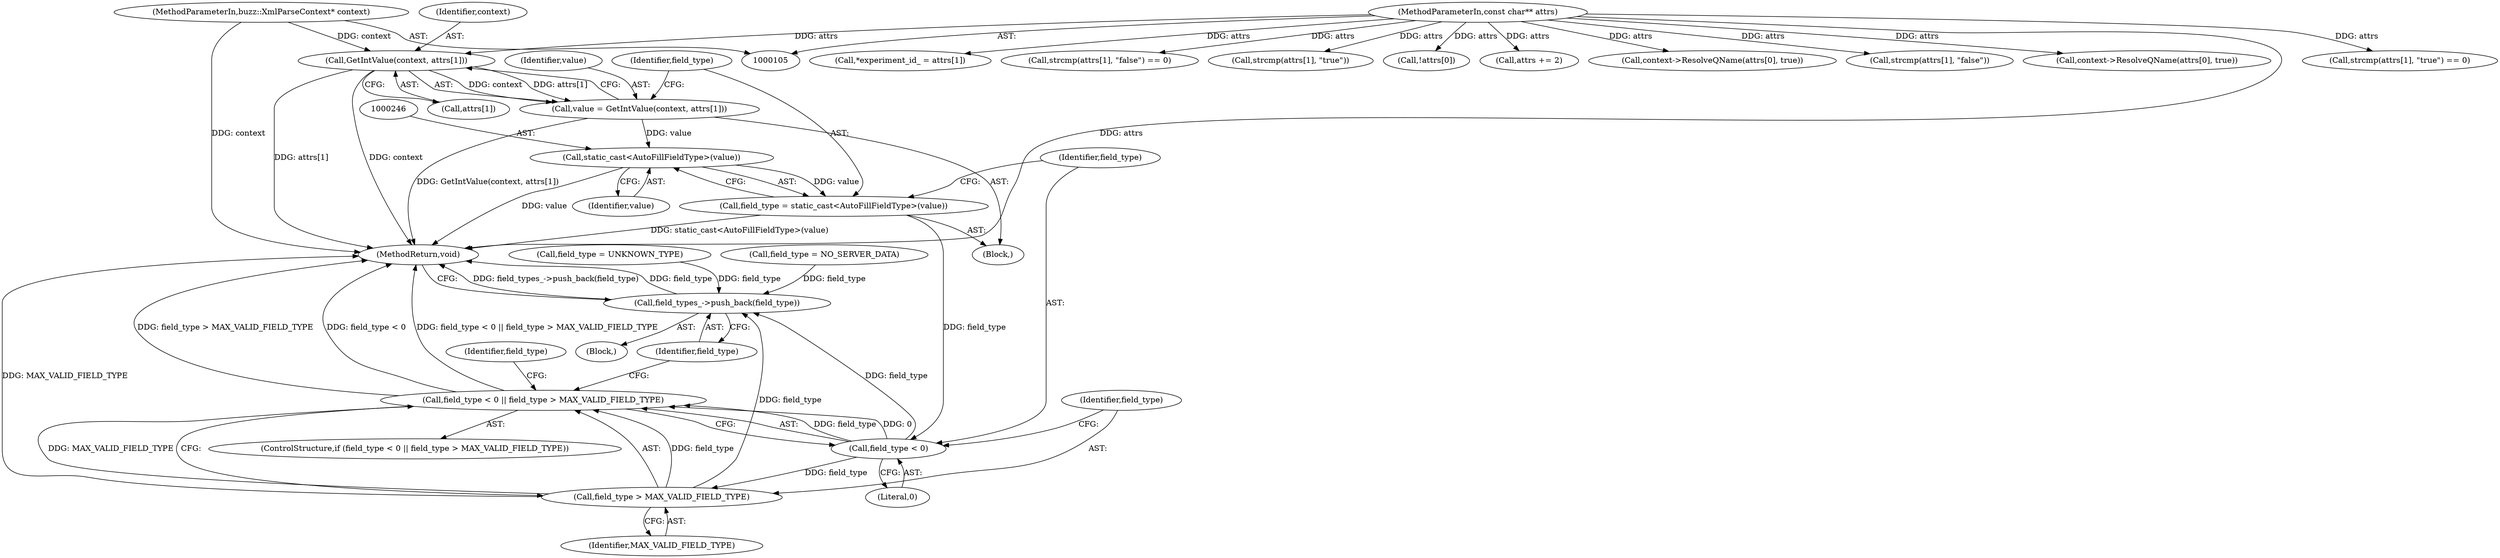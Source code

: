 digraph "0_Chrome_5f372f899b8709dac700710b5f0f90959dcf9ecb_2@array" {
"1000238" [label="(Call,GetIntValue(context, attrs[1]))"];
"1000106" [label="(MethodParameterIn,buzz::XmlParseContext* context)"];
"1000108" [label="(MethodParameterIn,const char** attrs)"];
"1000236" [label="(Call,value = GetIntValue(context, attrs[1]))"];
"1000245" [label="(Call,static_cast<AutoFillFieldType>(value))"];
"1000243" [label="(Call,field_type = static_cast<AutoFillFieldType>(value))"];
"1000250" [label="(Call,field_type < 0)"];
"1000249" [label="(Call,field_type < 0 || field_type > MAX_VALID_FIELD_TYPE)"];
"1000253" [label="(Call,field_type > MAX_VALID_FIELD_TYPE)"];
"1000260" [label="(Call,field_types_->push_back(field_type))"];
"1000157" [label="(Call,strcmp(attrs[1], \"true\") == 0)"];
"1000234" [label="(Block,)"];
"1000258" [label="(Identifier,field_type)"];
"1000188" [label="(Call,*experiment_id_ = attrs[1])"];
"1000170" [label="(Call,strcmp(attrs[1], \"false\") == 0)"];
"1000240" [label="(Call,attrs[1])"];
"1000239" [label="(Identifier,context)"];
"1000254" [label="(Identifier,field_type)"];
"1000248" [label="(ControlStructure,if (field_type < 0 || field_type > MAX_VALID_FIELD_TYPE))"];
"1000158" [label="(Call,strcmp(attrs[1], \"true\"))"];
"1000252" [label="(Literal,0)"];
"1000255" [label="(Identifier,MAX_VALID_FIELD_TYPE)"];
"1000262" [label="(MethodReturn,void)"];
"1000205" [label="(Call,!attrs[0])"];
"1000194" [label="(Call,attrs += 2)"];
"1000261" [label="(Identifier,field_type)"];
"1000214" [label="(Call,field_type = UNKNOWN_TYPE)"];
"1000251" [label="(Identifier,field_type)"];
"1000257" [label="(Call,field_type = NO_SERVER_DATA)"];
"1000237" [label="(Identifier,value)"];
"1000249" [label="(Call,field_type < 0 || field_type > MAX_VALID_FIELD_TYPE)"];
"1000108" [label="(MethodParameterIn,const char** attrs)"];
"1000203" [label="(Block,)"];
"1000236" [label="(Call,value = GetIntValue(context, attrs[1]))"];
"1000141" [label="(Call,context->ResolveQName(attrs[0], true))"];
"1000171" [label="(Call,strcmp(attrs[1], \"false\"))"];
"1000247" [label="(Identifier,value)"];
"1000250" [label="(Call,field_type < 0)"];
"1000106" [label="(MethodParameterIn,buzz::XmlParseContext* context)"];
"1000253" [label="(Call,field_type > MAX_VALID_FIELD_TYPE)"];
"1000243" [label="(Call,field_type = static_cast<AutoFillFieldType>(value))"];
"1000220" [label="(Call,context->ResolveQName(attrs[0], true))"];
"1000245" [label="(Call,static_cast<AutoFillFieldType>(value))"];
"1000260" [label="(Call,field_types_->push_back(field_type))"];
"1000244" [label="(Identifier,field_type)"];
"1000238" [label="(Call,GetIntValue(context, attrs[1]))"];
"1000238" -> "1000236"  [label="AST: "];
"1000238" -> "1000240"  [label="CFG: "];
"1000239" -> "1000238"  [label="AST: "];
"1000240" -> "1000238"  [label="AST: "];
"1000236" -> "1000238"  [label="CFG: "];
"1000238" -> "1000262"  [label="DDG: context"];
"1000238" -> "1000262"  [label="DDG: attrs[1]"];
"1000238" -> "1000236"  [label="DDG: context"];
"1000238" -> "1000236"  [label="DDG: attrs[1]"];
"1000106" -> "1000238"  [label="DDG: context"];
"1000108" -> "1000238"  [label="DDG: attrs"];
"1000106" -> "1000105"  [label="AST: "];
"1000106" -> "1000262"  [label="DDG: context"];
"1000108" -> "1000105"  [label="AST: "];
"1000108" -> "1000262"  [label="DDG: attrs"];
"1000108" -> "1000141"  [label="DDG: attrs"];
"1000108" -> "1000157"  [label="DDG: attrs"];
"1000108" -> "1000158"  [label="DDG: attrs"];
"1000108" -> "1000170"  [label="DDG: attrs"];
"1000108" -> "1000171"  [label="DDG: attrs"];
"1000108" -> "1000188"  [label="DDG: attrs"];
"1000108" -> "1000194"  [label="DDG: attrs"];
"1000108" -> "1000205"  [label="DDG: attrs"];
"1000108" -> "1000220"  [label="DDG: attrs"];
"1000236" -> "1000234"  [label="AST: "];
"1000237" -> "1000236"  [label="AST: "];
"1000244" -> "1000236"  [label="CFG: "];
"1000236" -> "1000262"  [label="DDG: GetIntValue(context, attrs[1])"];
"1000236" -> "1000245"  [label="DDG: value"];
"1000245" -> "1000243"  [label="AST: "];
"1000245" -> "1000247"  [label="CFG: "];
"1000246" -> "1000245"  [label="AST: "];
"1000247" -> "1000245"  [label="AST: "];
"1000243" -> "1000245"  [label="CFG: "];
"1000245" -> "1000262"  [label="DDG: value"];
"1000245" -> "1000243"  [label="DDG: value"];
"1000243" -> "1000234"  [label="AST: "];
"1000244" -> "1000243"  [label="AST: "];
"1000251" -> "1000243"  [label="CFG: "];
"1000243" -> "1000262"  [label="DDG: static_cast<AutoFillFieldType>(value)"];
"1000243" -> "1000250"  [label="DDG: field_type"];
"1000250" -> "1000249"  [label="AST: "];
"1000250" -> "1000252"  [label="CFG: "];
"1000251" -> "1000250"  [label="AST: "];
"1000252" -> "1000250"  [label="AST: "];
"1000254" -> "1000250"  [label="CFG: "];
"1000249" -> "1000250"  [label="CFG: "];
"1000250" -> "1000249"  [label="DDG: field_type"];
"1000250" -> "1000249"  [label="DDG: 0"];
"1000250" -> "1000253"  [label="DDG: field_type"];
"1000250" -> "1000260"  [label="DDG: field_type"];
"1000249" -> "1000248"  [label="AST: "];
"1000249" -> "1000253"  [label="CFG: "];
"1000253" -> "1000249"  [label="AST: "];
"1000258" -> "1000249"  [label="CFG: "];
"1000261" -> "1000249"  [label="CFG: "];
"1000249" -> "1000262"  [label="DDG: field_type > MAX_VALID_FIELD_TYPE"];
"1000249" -> "1000262"  [label="DDG: field_type < 0"];
"1000249" -> "1000262"  [label="DDG: field_type < 0 || field_type > MAX_VALID_FIELD_TYPE"];
"1000253" -> "1000249"  [label="DDG: field_type"];
"1000253" -> "1000249"  [label="DDG: MAX_VALID_FIELD_TYPE"];
"1000253" -> "1000255"  [label="CFG: "];
"1000254" -> "1000253"  [label="AST: "];
"1000255" -> "1000253"  [label="AST: "];
"1000253" -> "1000262"  [label="DDG: MAX_VALID_FIELD_TYPE"];
"1000253" -> "1000260"  [label="DDG: field_type"];
"1000260" -> "1000203"  [label="AST: "];
"1000260" -> "1000261"  [label="CFG: "];
"1000261" -> "1000260"  [label="AST: "];
"1000262" -> "1000260"  [label="CFG: "];
"1000260" -> "1000262"  [label="DDG: field_types_->push_back(field_type)"];
"1000260" -> "1000262"  [label="DDG: field_type"];
"1000257" -> "1000260"  [label="DDG: field_type"];
"1000214" -> "1000260"  [label="DDG: field_type"];
}
